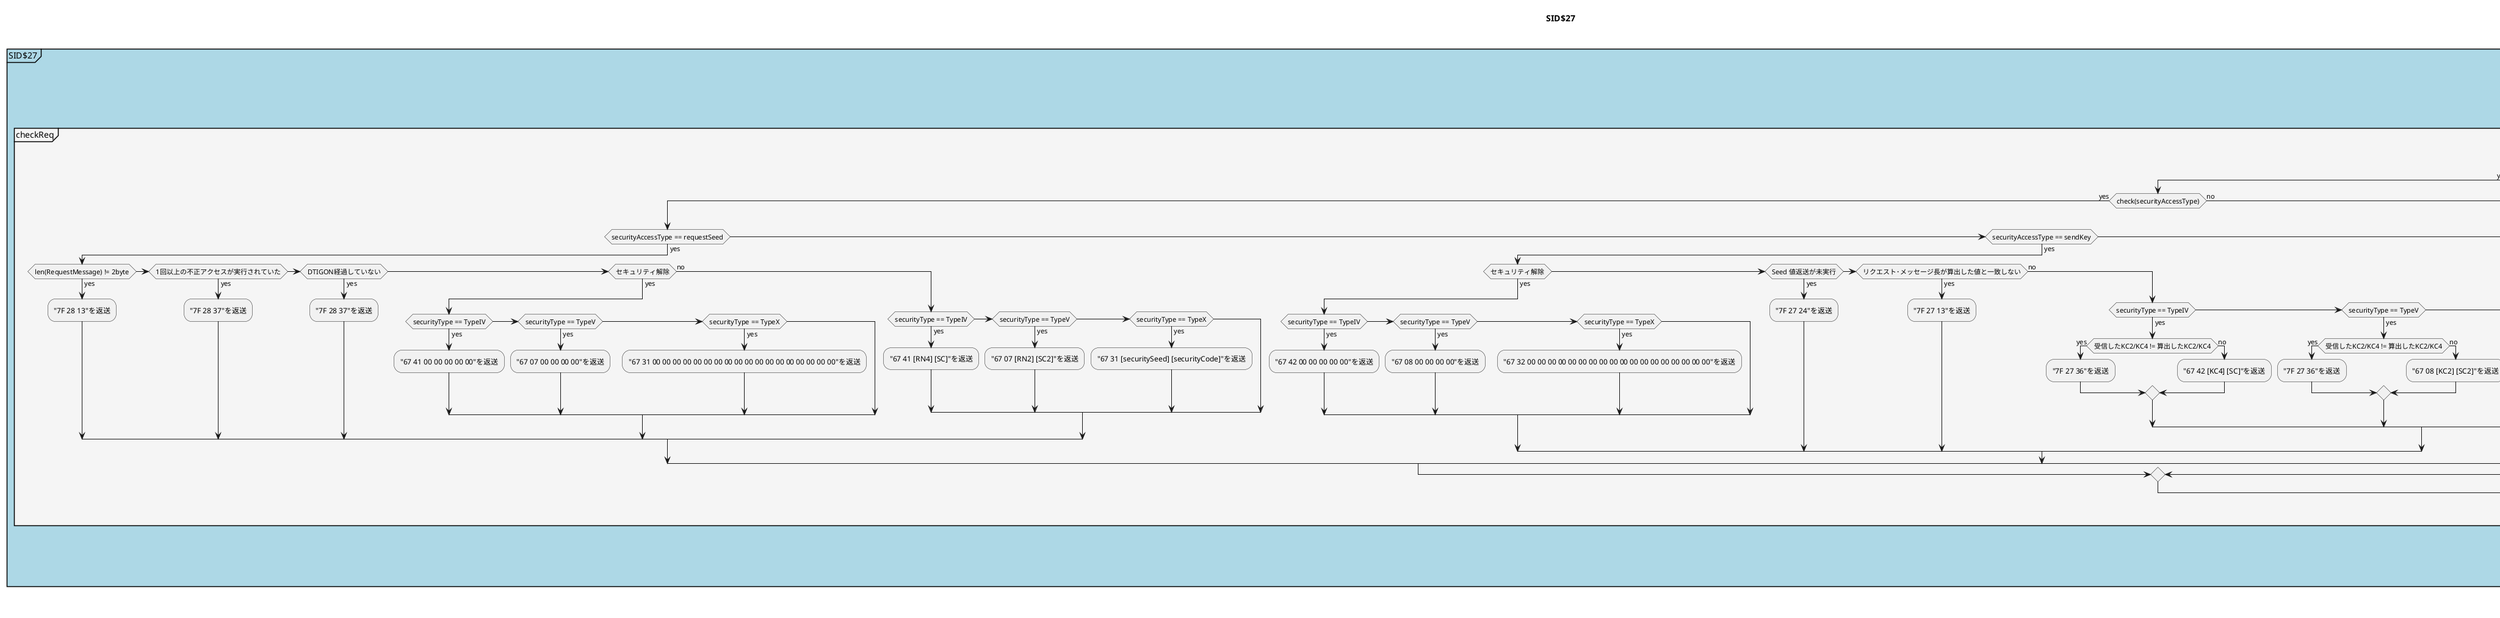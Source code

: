@startuml SID$27
title SID$27
start
    partition SID$27 #LightBlue{
    repeat
    if (Service $27 リクエスト・メッセージを受信) then (yes)

      partition checkReq #WhiteSmoke{

        if (DiagnosticSession != defaultSession/programmingSessionn) then (yes) 
            if (len(RequestMessage) >= 2byte) then (yes)
                if(check(securityAccessType)) then (yes)
                    if(securityAccessType == requestSeed) then (yes)
                        if(len(RequestMessage) != 2byte) then (yes)
                            :"7F 28 13"を返送;
                        elseif(1回以上の不正アクセスが実行されていた) then (yes)
                            :"7F 28 37"を返送;
                        elseif(DTIGON経過していない) then (yes)
                            :"7F 28 37"を返送;
                        elseif(セキュリティ解除) then (yes)
                            if(securityType == TypeIV) then (yes)
                                :"67 41 00 00 00 00 00"を返送;
                            elseif(securityType == TypeV) then (yes)
                                :"67 07 00 00 00 00"を返送;
                            elseif(securityType == TypeX) then (yes)
                                :"67 31 00 00 00 00 00 00 00 00 00 00 00 00 00 00 00 00 00 00"を返送;
                            endif
                        else(no)
                            if(securityType == TypeIV) then (yes)
                                :"67 41 [RN4] [SC]"を返送;
                            elseif(securityType == TypeV) then (yes)
                                :"67 07 [RN2] [SC2]"を返送;
                            elseif(securityType == TypeX) then (yes)
                                :"67 31 [securitySeed] [securityCode]"を返送;
                            endif
                        endif
                    elseif(securityAccessType == sendKey) then(yes)
                        if(セキュリティ解除) then (yes)
                           if(securityType == TypeIV) then (yes)
                                :"67 42 00 00 00 00 00"を返送;
                            elseif(securityType == TypeV) then (yes)
                                :"67 08 00 00 00 00"を返送;
                            elseif(securityType == TypeX) then (yes)
                                :"67 32 00 00 00 00 00 00 00 00 00 00 00 00 00 00 00 00 00 00"を返送;
                            endif  
                        elseif(Seed 値返送が未実行) then (yes) 
                            :"7F 27 24"を返送;
                        elseif(リクエスト･メッセージ長が算出した値と一致しない) then (yes)
                            :"7F 27 13"を返送;   
                        else(no)
                            if(securityType == TypeIV) then (yes)
                                if(受信したKC2/KC4 != 算出したKC2/KC4) then (yes)
                                    :"7F 27 36"を返送;
                                else(no)
                                    :"67 42 [KC4] [SC]"を返送;
                                endif
                            elseif(securityType == TypeV) then (yes)
                                if(受信したKC2/KC4 != 算出したKC2/KC4) then (yes)
                                    :"7F 27 36"を返送;
                                else(no)
                                    :"67 08 [KC2] [SC2]"を返送;
                                endif
                            elseif(securityType == TypeX) then (yes)
                                if(受信したKC2/KC4 != 算出したKC2/KC4) then (yes)
                                    :"7F 27 36"を返送;
                                else(no)
                                    :"67 32 [securityAccessDataRecord]"を返送;
                                endif
                            endif                      
                        endif
                    endif    
                else(no)
                    :"7F 28 12"を返送;
                endif
            else(no)
                :"7F 28 13"を返送;
            endif
        else (no)
            :"7F 28 7F"を返送;
        endif
      }

    else (no)

    endif
    repeat while()
    }
stop
@enduml